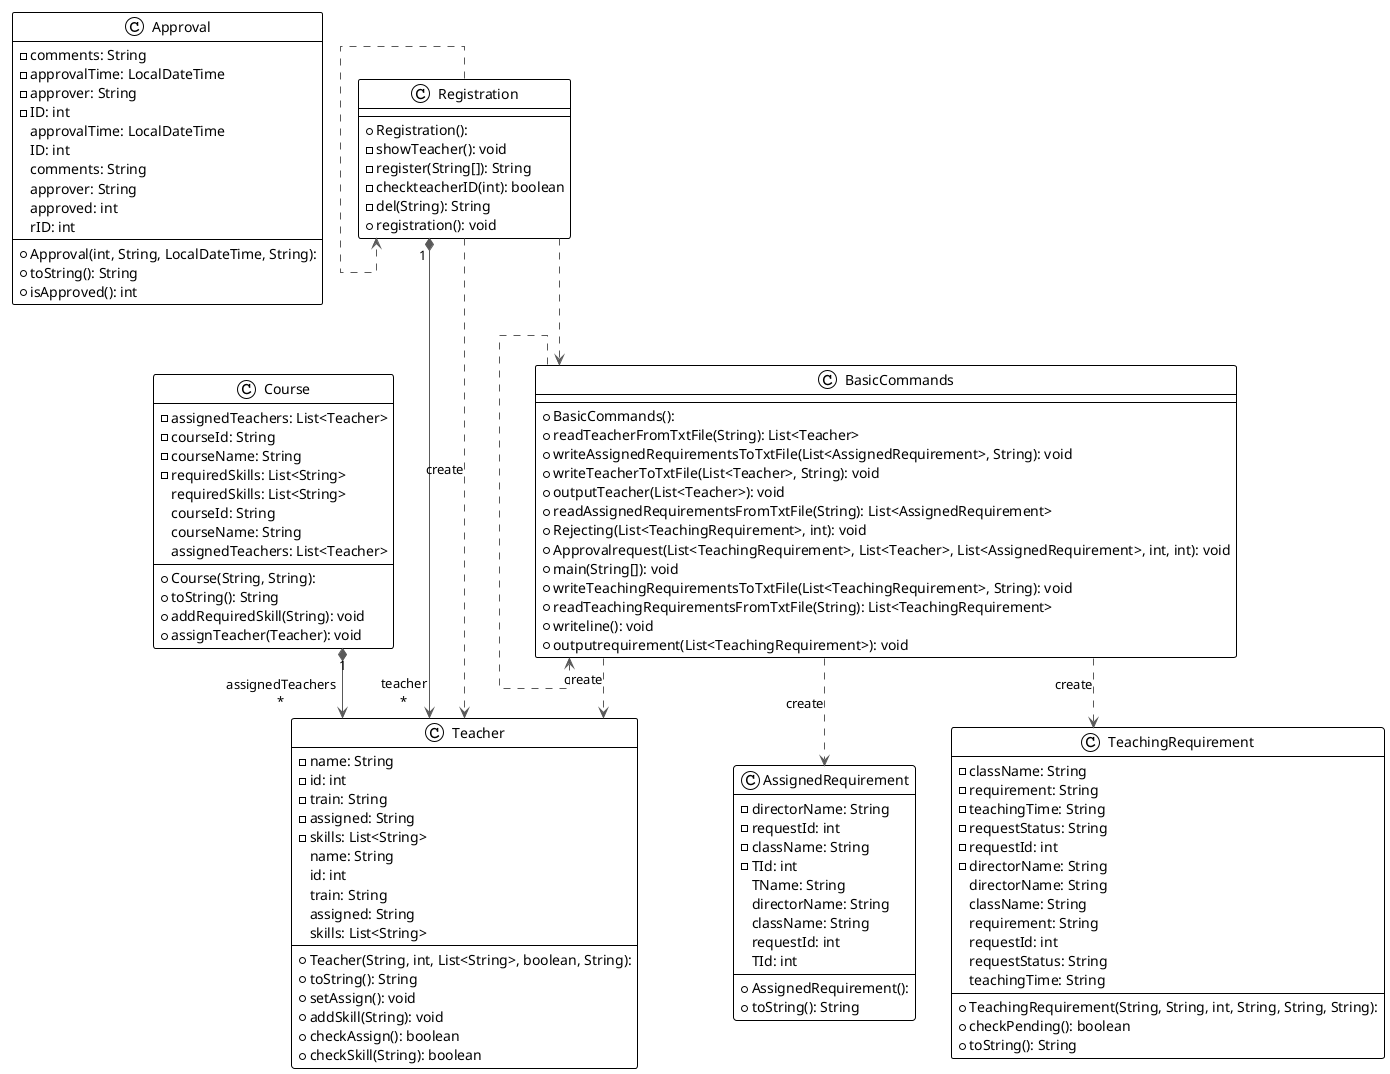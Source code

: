 @startuml

!theme plain
top to bottom direction
skinparam linetype ortho

class Approval {
  + Approval(int, String, LocalDateTime, String):
  - comments: String
  - approvalTime: LocalDateTime
  - approver: String
  - ID: int
  + toString(): String
  + isApproved(): int
   approvalTime: LocalDateTime
   ID: int
   comments: String
   approver: String
   approved: int
   rID: int
}
class AssignedRequirement {
  + AssignedRequirement():
  - directorName: String
  - requestId: int
  - className: String
  - TId: int
  + toString(): String
   TName: String
   directorName: String
   className: String
   requestId: int
   TId: int
}
class BasicCommands {
  + BasicCommands():
  + readTeacherFromTxtFile(String): List<Teacher>
  + writeAssignedRequirementsToTxtFile(List<AssignedRequirement>, String): void
  + writeTeacherToTxtFile(List<Teacher>, String): void
  + outputTeacher(List<Teacher>): void
  + readAssignedRequirementsFromTxtFile(String): List<AssignedRequirement>
  + Rejecting(List<TeachingRequirement>, int): void
  + Approvalrequest(List<TeachingRequirement>, List<Teacher>, List<AssignedRequirement>, int, int): void
  + main(String[]): void
  + writeTeachingRequirementsToTxtFile(List<TeachingRequirement>, String): void
  + readTeachingRequirementsFromTxtFile(String): List<TeachingRequirement>
  + writeline(): void
  + outputrequirement(List<TeachingRequirement>): void
}
class Course {
  + Course(String, String):
  - assignedTeachers: List<Teacher>
  - courseId: String
  - courseName: String
  - requiredSkills: List<String>
  + toString(): String
  + addRequiredSkill(String): void
  + assignTeacher(Teacher): void
   requiredSkills: List<String>
   courseId: String
   courseName: String
   assignedTeachers: List<Teacher>
}
class Registration {
  + Registration():
  - showTeacher(): void
  - register(String[]): String
  - checkteacherID(int): boolean
  - del(String): String
  + registration(): void
}
class Teacher {
  + Teacher(String, int, List<String>, boolean, String):
  - name: String
  - id: int
  - train: String
  - assigned: String
  - skills: List<String>
  + toString(): String
  + setAssign(): void
  + addSkill(String): void
  + checkAssign(): boolean
  + checkSkill(String): boolean
   name: String
   id: int
   train: String
   assigned: String
   skills: List<String>
}
class TeachingRequirement {
  + TeachingRequirement(String, String, int, String, String, String):
  - className: String
  - requirement: String
  - teachingTime: String
  - requestStatus: String
  - requestId: int
  - directorName: String
  + checkPending(): boolean
  + toString(): String
   directorName: String
   className: String
   requirement: String
   requestId: int
   requestStatus: String
   teachingTime: String
}

BasicCommands        -[#595959,dashed]->  AssignedRequirement : "«create»"
BasicCommands        -[#595959,dashed]->  BasicCommands
BasicCommands        -[#595959,dashed]->  Teacher             : "«create»"
BasicCommands        -[#595959,dashed]->  TeachingRequirement : "«create»"
Course              "1" *-[#595959,plain]-> "assignedTeachers\n*" Teacher
Registration         -[#595959,dashed]->  BasicCommands
Registration         -[#595959,dashed]->  Registration
Registration        "1" *-[#595959,plain]-> "teacher\n*" Teacher
Registration         -[#595959,dashed]->  Teacher             : "«create»"
@enduml
